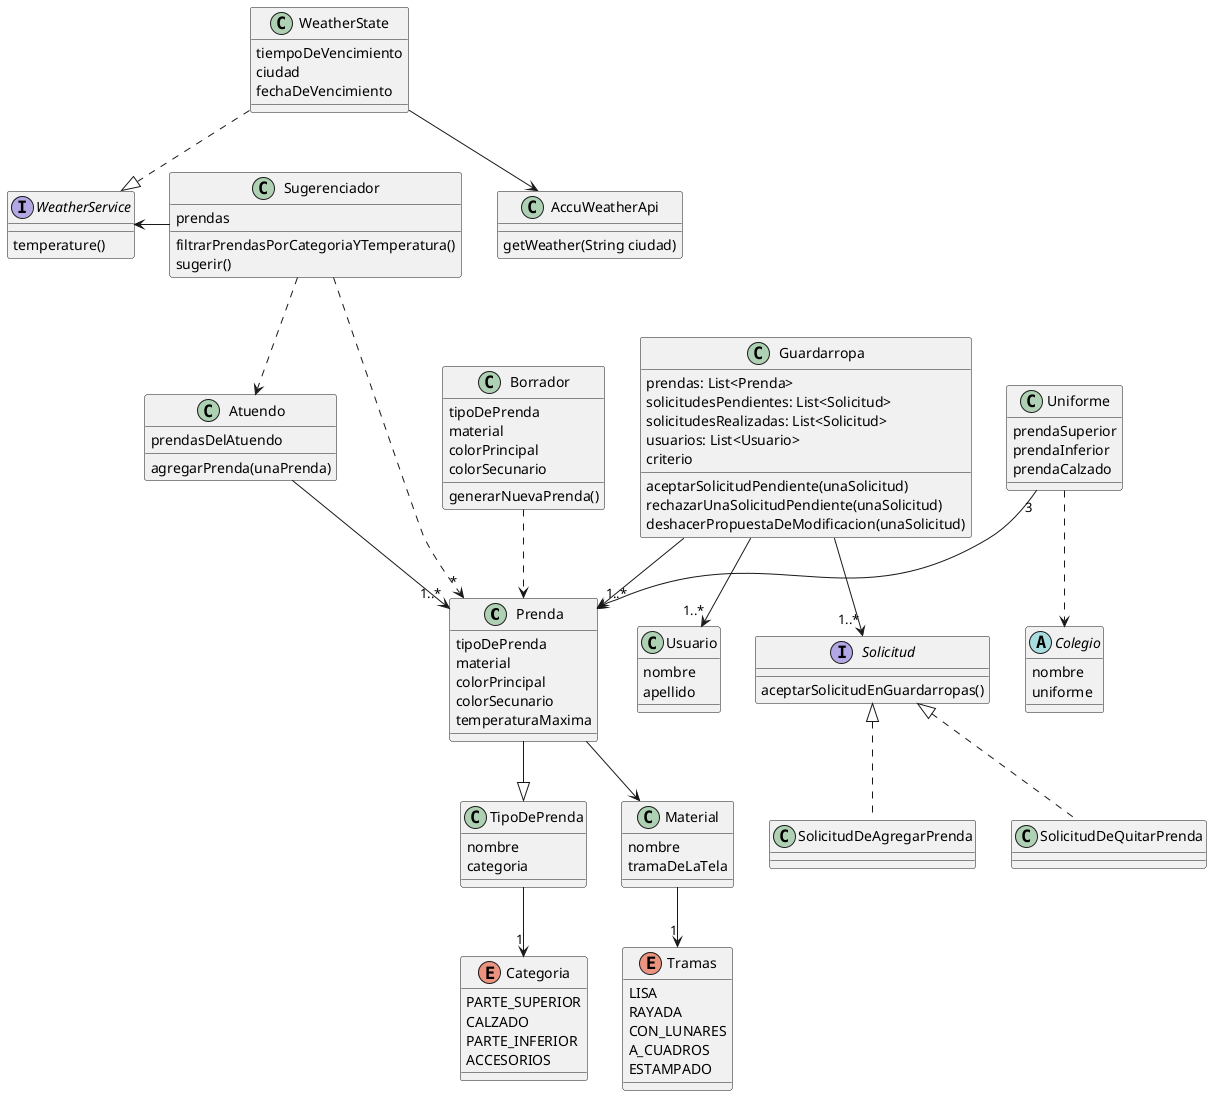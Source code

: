 @startuml
class Prenda{
  tipoDePrenda
  material
  colorPrincipal
  colorSecunario
  temperaturaMaxima
}
class TipoDePrenda{
nombre
categoria
}
class Usuario{
nombre
apellido
}
class Guardarropa{
prendas: List<Prenda>
solicitudesPendientes: List<Solicitud>
solicitudesRealizadas: List<Solicitud>
usuarios: List<Usuario>
criterio
aceptarSolicitudPendiente(unaSolicitud)
rechazarUnaSolicitudPendiente(unaSolicitud)
deshacerPropuestaDeModificacion(unaSolicitud)
}
interface Solicitud{
aceptarSolicitudEnGuardarropas()
}
class SolicitudDeAgregarPrenda implements Solicitud{
}
class SolicitudDeQuitarPrenda implements Solicitud{
}
class Sugerenciador{
prendas
filtrarPrendasPorCategoriaYTemperatura()
sugerir()
}
class AccuWeatherApi{
getWeather(String ciudad)
}
enum Categoria{
  PARTE_SUPERIOR
  CALZADO
  PARTE_INFERIOR
  ACCESORIOS
}
interface WeatherService{
    temperature()
}
class WeatherState{
    tiempoDeVencimiento
    ciudad
    fechaDeVencimiento
}
class Atuendo{
prendasDelAtuendo
agregarPrenda(unaPrenda)
}
class Borrador{
tipoDePrenda
material
colorPrincipal
colorSecunario
generarNuevaPrenda()
}
abstract class Colegio{
nombre
uniforme
}
class Material{
nombre
tramaDeLaTela
}
enum Tramas{
  LISA
  RAYADA
  CON_LUNARES
  A_CUADROS
  ESTAMPADO

}
class Uniforme{
prendaSuperior
prendaInferior
prendaCalzado
}

Guardarropa -->"1..*" Solicitud
Guardarropa -->"1..*" Prenda
Guardarropa -->"1..*" Usuario
Uniforme "3"-->  Prenda
Uniforme ..> Colegio
Material -->"1" Tramas
Prenda --> Material
Borrador ..> Prenda
Sugerenciador -left-> WeatherService
Atuendo -->"1..*" Prenda
Sugerenciador ..>Atuendo
Sugerenciador ..>"*" Prenda
TipoDePrenda --> "1" Categoria
WeatherState-->AccuWeatherApi
WeatherState ..|> WeatherService
Prenda --|> TipoDePrenda
@enduml